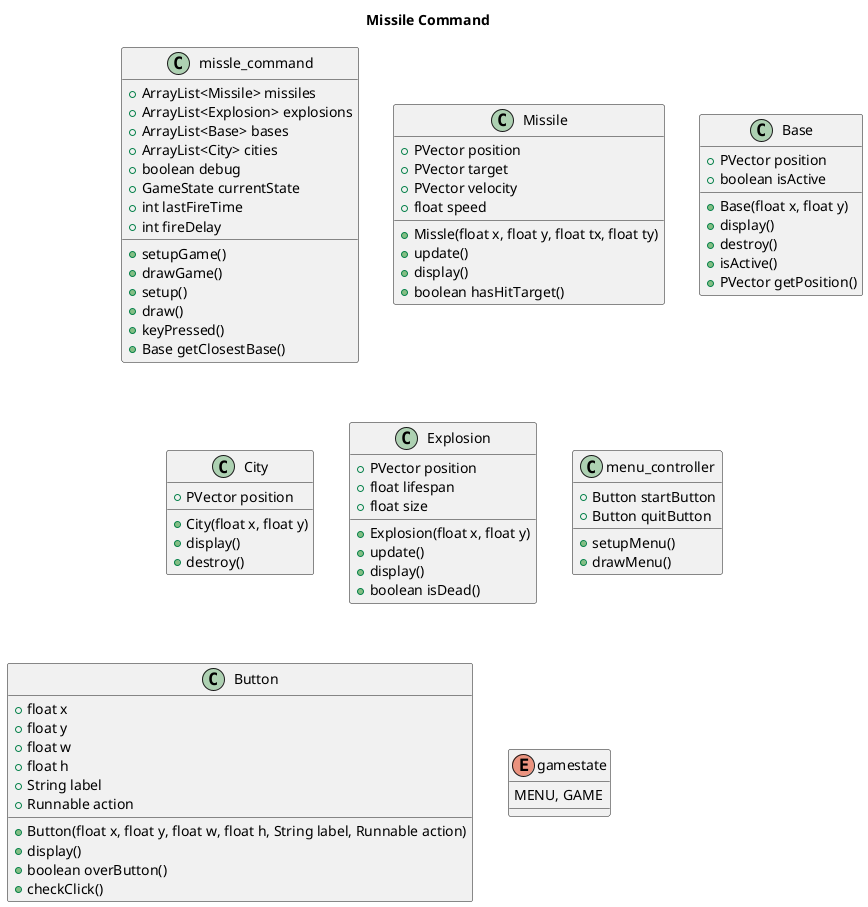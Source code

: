 @startuml Missile Command
title Missile Command

class missle_command {
  +ArrayList<Missile> missiles
  +ArrayList<Explosion> explosions
  +ArrayList<Base> bases
  +ArrayList<City> cities
  +boolean debug
  +GameState currentState
  +int lastFireTime
  +int fireDelay
  +setupGame()
  +drawGame()
  +setup()
  +draw()
  +keyPressed()
  +Base getClosestBase()
}

class Missile {
  +PVector position
  +PVector target
  +PVector velocity
  +float speed
  +Missle(float x, float y, float tx, float ty)
  +update()
  +display()
  +boolean hasHitTarget()
}

class Base {
  +PVector position
  +boolean isActive
  +Base(float x, float y)
  +display()
  +destroy()
  +isActive()
  +PVector getPosition()
}

class City {
  +PVector position
  +City(float x, float y)
  +display()
  +destroy()
}

class Explosion {
  +PVector position
  +float lifespan
  +float size
  +Explosion(float x, float y)
  +update()
  +display()
  +boolean isDead()
}

class menu_controller {
  +Button startButton
  +Button quitButton
  +setupMenu()
  +drawMenu()
}

class Button {
  +float x
  +float y
  +float w
  +float h
  +String label
  +Runnable action
  +Button(float x, float y, float w, float h, String label, Runnable action)
  +display()
  +boolean overButton()
  +checkClick()
}
enum gamestate {
  MENU, GAME
}
@enduml